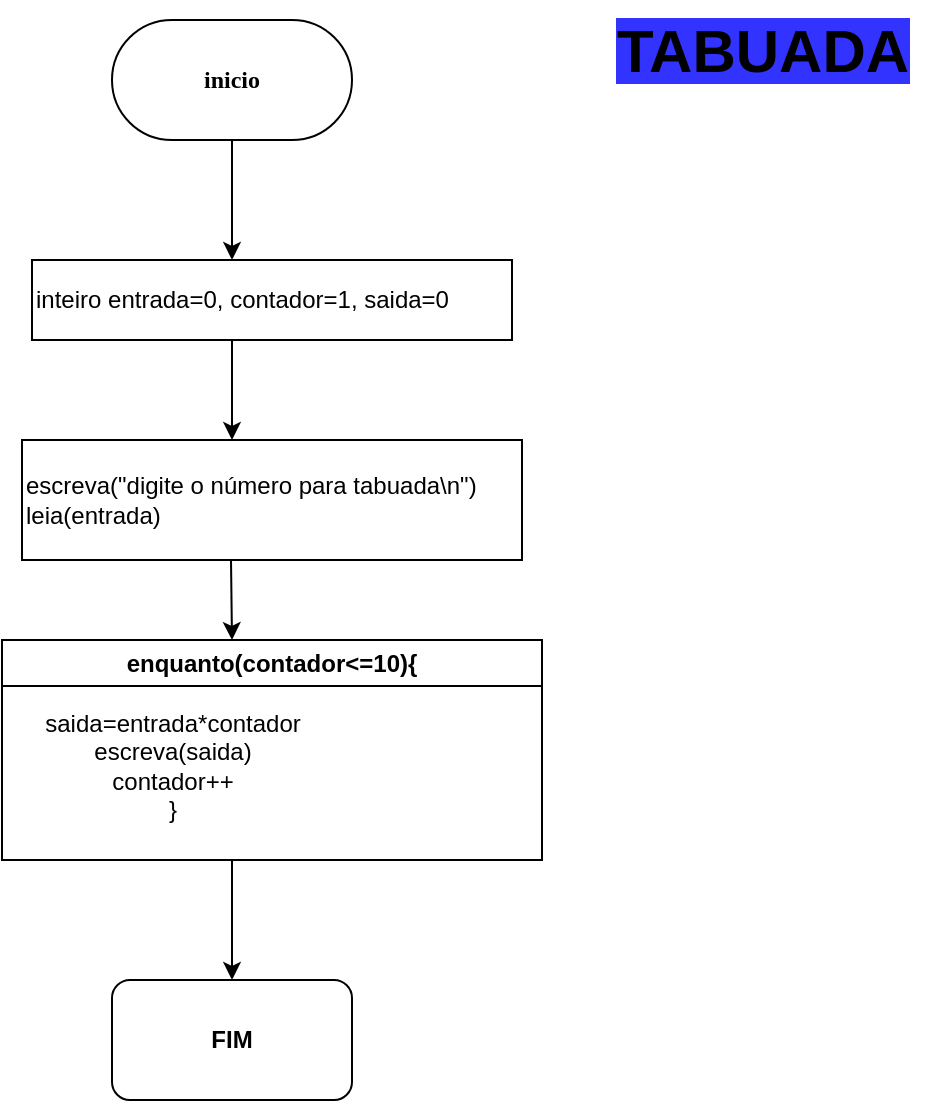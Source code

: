 <mxfile version="24.4.0" type="github">
  <diagram name="Página-1" id="GQpMK1P9TrsjqKcauXl_">
    <mxGraphModel dx="880" dy="468" grid="1" gridSize="10" guides="1" tooltips="1" connect="1" arrows="1" fold="1" page="1" pageScale="1" pageWidth="827" pageHeight="1169" math="0" shadow="0">
      <root>
        <mxCell id="0" />
        <mxCell id="1" parent="0" />
        <mxCell id="DJpuLHs6pRCpWXKPrTgz-1" value="inicio" style="rounded=1;whiteSpace=wrap;html=1;arcSize=50;fontFamily=Times New Roman;fontStyle=1" parent="1" vertex="1">
          <mxGeometry x="270" y="10" width="120" height="60" as="geometry" />
        </mxCell>
        <mxCell id="DJpuLHs6pRCpWXKPrTgz-2" value="" style="endArrow=classic;html=1;rounded=0;exitX=0.5;exitY=1;exitDx=0;exitDy=0;" parent="1" source="DJpuLHs6pRCpWXKPrTgz-1" edge="1">
          <mxGeometry width="50" height="50" relative="1" as="geometry">
            <mxPoint x="390" y="280" as="sourcePoint" />
            <mxPoint x="330" y="130" as="targetPoint" />
            <Array as="points">
              <mxPoint x="330" y="70" />
            </Array>
          </mxGeometry>
        </mxCell>
        <mxCell id="DJpuLHs6pRCpWXKPrTgz-3" value="inteiro entrada=0, contador=1, saida=0" style="rounded=0;whiteSpace=wrap;html=1;align=left;" parent="1" vertex="1">
          <mxGeometry x="230" y="130" width="240" height="40" as="geometry" />
        </mxCell>
        <mxCell id="DJpuLHs6pRCpWXKPrTgz-4" value="" style="endArrow=classic;html=1;rounded=0;exitX=0.5;exitY=1;exitDx=0;exitDy=0;" parent="1" edge="1">
          <mxGeometry width="50" height="50" relative="1" as="geometry">
            <mxPoint x="330" y="200" as="sourcePoint" />
            <mxPoint x="330" y="220" as="targetPoint" />
            <Array as="points">
              <mxPoint x="330" y="170" />
              <mxPoint x="330" y="200" />
              <mxPoint x="330" y="220" />
            </Array>
          </mxGeometry>
        </mxCell>
        <mxCell id="DJpuLHs6pRCpWXKPrTgz-5" value="escreva(&quot;digite o número para tabuada\n&quot;)&lt;div&gt;leia(entrada)&lt;/div&gt;" style="rounded=0;whiteSpace=wrap;html=1;align=left;" parent="1" vertex="1">
          <mxGeometry x="225" y="220" width="250" height="60" as="geometry" />
        </mxCell>
        <mxCell id="DJpuLHs6pRCpWXKPrTgz-7" value="" style="endArrow=classic;html=1;rounded=0;exitX=0.5;exitY=1;exitDx=0;exitDy=0;" parent="1" edge="1">
          <mxGeometry width="50" height="50" relative="1" as="geometry">
            <mxPoint x="329.5" y="280" as="sourcePoint" />
            <mxPoint x="330" y="320" as="targetPoint" />
            <Array as="points">
              <mxPoint x="329.5" y="280" />
            </Array>
          </mxGeometry>
        </mxCell>
        <mxCell id="DJpuLHs6pRCpWXKPrTgz-9" value="enquanto(contador&amp;lt;=10){" style="swimlane;whiteSpace=wrap;html=1;" parent="1" vertex="1">
          <mxGeometry x="215" y="320" width="270" height="110" as="geometry" />
        </mxCell>
        <mxCell id="DJpuLHs6pRCpWXKPrTgz-11" value="saida=entrada*contador&lt;div&gt;escreva(saida)&lt;/div&gt;&lt;div&gt;&lt;span style=&quot;background-color: initial;&quot;&gt;contador++&lt;/span&gt;&lt;/div&gt;&lt;div&gt;&lt;span style=&quot;background-color: initial;&quot;&gt;}&lt;/span&gt;&lt;/div&gt;" style="text;html=1;align=center;verticalAlign=middle;resizable=0;points=[];autosize=1;strokeColor=none;fillColor=none;" parent="DJpuLHs6pRCpWXKPrTgz-9" vertex="1">
          <mxGeometry x="10" y="28" width="150" height="70" as="geometry" />
        </mxCell>
        <mxCell id="DJpuLHs6pRCpWXKPrTgz-12" value="&lt;b&gt;FIM&lt;/b&gt;" style="rounded=1;whiteSpace=wrap;html=1;" parent="1" vertex="1">
          <mxGeometry x="270" y="490" width="120" height="60" as="geometry" />
        </mxCell>
        <mxCell id="DJpuLHs6pRCpWXKPrTgz-14" value="" style="endArrow=classic;html=1;rounded=0;entryX=0.5;entryY=0;entryDx=0;entryDy=0;" parent="1" target="DJpuLHs6pRCpWXKPrTgz-12" edge="1">
          <mxGeometry width="50" height="50" relative="1" as="geometry">
            <mxPoint x="320" y="430" as="sourcePoint" />
            <mxPoint x="370" y="440" as="targetPoint" />
            <Array as="points">
              <mxPoint x="330" y="430" />
            </Array>
          </mxGeometry>
        </mxCell>
        <mxCell id="DJpuLHs6pRCpWXKPrTgz-15" value="&lt;b&gt;&lt;font style=&quot;font-size: 30px; background-color: rgb(51, 51, 255);&quot;&gt;TABUADA&lt;/font&gt;&lt;/b&gt;" style="text;html=1;align=center;verticalAlign=middle;resizable=0;points=[];autosize=1;strokeColor=none;fillColor=none;" parent="1" vertex="1">
          <mxGeometry x="510" width="170" height="50" as="geometry" />
        </mxCell>
      </root>
    </mxGraphModel>
  </diagram>
</mxfile>
